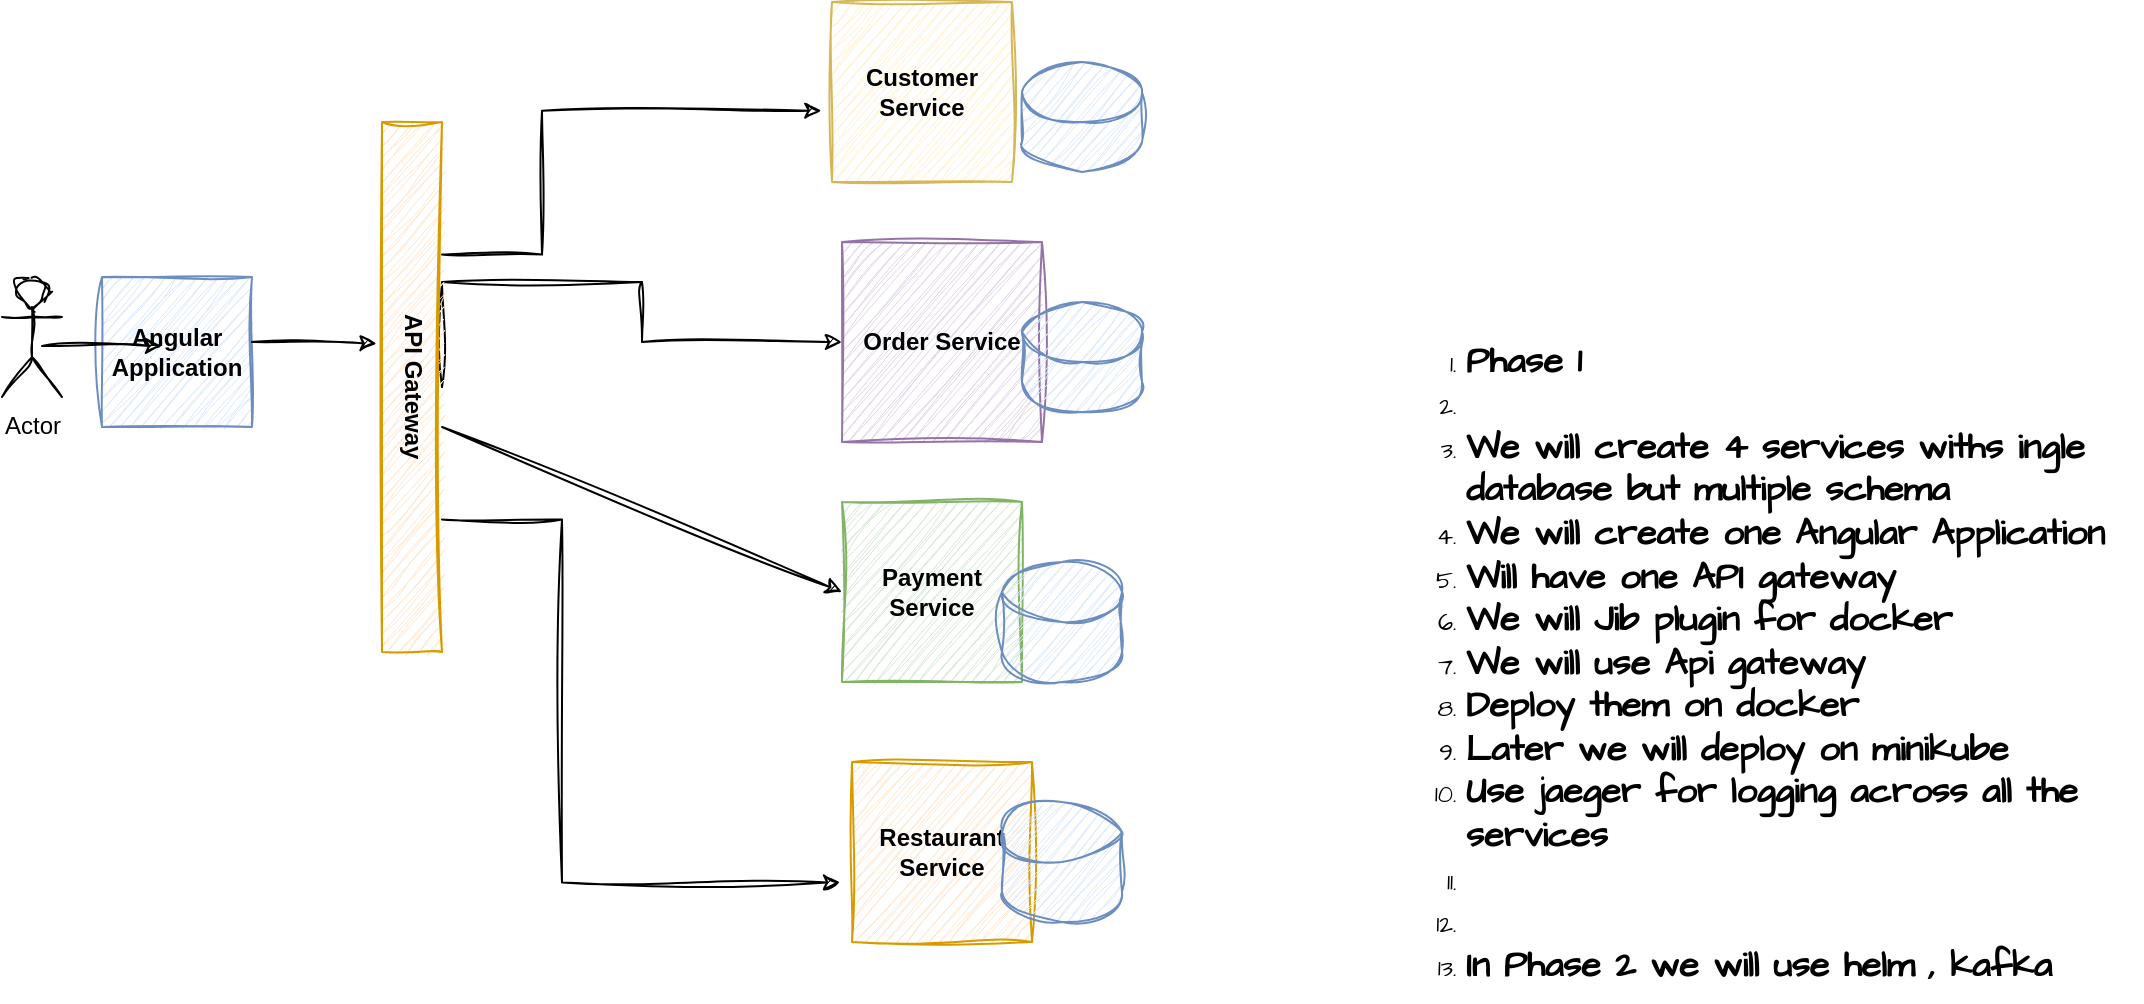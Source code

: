 <mxfile version="26.0.14">
  <diagram name="Page-1" id="fA_OEHiNrMLuiG46osYB">
    <mxGraphModel dx="1123" dy="667" grid="1" gridSize="10" guides="1" tooltips="1" connect="1" arrows="1" fold="1" page="1" pageScale="1" pageWidth="1100" pageHeight="850" math="0" shadow="0">
      <root>
        <mxCell id="0" />
        <mxCell id="1" parent="0" />
        <mxCell id="KeqSqboE2AJkqtp1KUuW-11" value="&lt;b&gt;Customer Service&lt;/b&gt;" style="whiteSpace=wrap;html=1;aspect=fixed;fillColor=#fff2cc;strokeColor=#d6b656;sketch=1;curveFitting=1;jiggle=2;" parent="1" vertex="1">
          <mxGeometry x="425" y="30" width="90" height="90" as="geometry" />
        </mxCell>
        <mxCell id="KeqSqboE2AJkqtp1KUuW-12" value="&lt;b&gt;Payment Service&lt;/b&gt;" style="whiteSpace=wrap;html=1;aspect=fixed;fillColor=#d5e8d4;strokeColor=#82b366;sketch=1;curveFitting=1;jiggle=2;" parent="1" vertex="1">
          <mxGeometry x="430" y="280" width="90" height="90" as="geometry" />
        </mxCell>
        <mxCell id="KeqSqboE2AJkqtp1KUuW-13" value="&lt;b&gt;Restaurant Service&lt;/b&gt;" style="whiteSpace=wrap;html=1;aspect=fixed;fillColor=#ffe6cc;strokeColor=#d79b00;sketch=1;curveFitting=1;jiggle=2;" parent="1" vertex="1">
          <mxGeometry x="435" y="410" width="90" height="90" as="geometry" />
        </mxCell>
        <mxCell id="KeqSqboE2AJkqtp1KUuW-14" value="&lt;b&gt;Order Service&lt;/b&gt;" style="whiteSpace=wrap;html=1;aspect=fixed;fillColor=#e1d5e7;strokeColor=#9673a6;sketch=1;curveFitting=1;jiggle=2;" parent="1" vertex="1">
          <mxGeometry x="430" y="150" width="100" height="100" as="geometry" />
        </mxCell>
        <mxCell id="KeqSqboE2AJkqtp1KUuW-27" value="" style="shape=cylinder3;whiteSpace=wrap;html=1;boundedLbl=1;backgroundOutline=1;size=15;fillColor=#dae8fc;strokeColor=#6c8ebf;sketch=1;curveFitting=1;jiggle=2;" parent="1" vertex="1">
          <mxGeometry x="520" y="180" width="60" height="55" as="geometry" />
        </mxCell>
        <mxCell id="KeqSqboE2AJkqtp1KUuW-28" value="" style="shape=cylinder3;whiteSpace=wrap;html=1;boundedLbl=1;backgroundOutline=1;size=15;fillColor=#dae8fc;strokeColor=#6c8ebf;sketch=1;curveFitting=1;jiggle=2;" parent="1" vertex="1">
          <mxGeometry x="510" y="430" width="60" height="60" as="geometry" />
        </mxCell>
        <mxCell id="KeqSqboE2AJkqtp1KUuW-29" value="" style="shape=cylinder3;whiteSpace=wrap;html=1;boundedLbl=1;backgroundOutline=1;size=15;fillColor=#dae8fc;strokeColor=#6c8ebf;fontStyle=1;sketch=1;curveFitting=1;jiggle=2;" parent="1" vertex="1">
          <mxGeometry x="510" y="310" width="60" height="60" as="geometry" />
        </mxCell>
        <mxCell id="KeqSqboE2AJkqtp1KUuW-33" value="&lt;div&gt;&lt;b&gt;&lt;br&gt;&lt;/b&gt;&lt;/div&gt;&lt;div&gt;&lt;b&gt;Angular Application&lt;/b&gt;&lt;/div&gt;&lt;div&gt;&lt;br&gt;&lt;/div&gt;" style="whiteSpace=wrap;html=1;aspect=fixed;fillColor=#dae8fc;strokeColor=#6c8ebf;sketch=1;curveFitting=1;jiggle=2;" parent="1" vertex="1">
          <mxGeometry x="60" y="167.5" width="75" height="75" as="geometry" />
        </mxCell>
        <mxCell id="KeqSqboE2AJkqtp1KUuW-36" value="Actor" style="shape=umlActor;verticalLabelPosition=bottom;verticalAlign=top;html=1;outlineConnect=0;sketch=1;curveFitting=1;jiggle=2;" parent="1" vertex="1">
          <mxGeometry x="10" y="167.5" width="30" height="60" as="geometry" />
        </mxCell>
        <mxCell id="KeqSqboE2AJkqtp1KUuW-37" value="" style="endArrow=classic;html=1;rounded=0;sketch=1;curveFitting=1;jiggle=2;" parent="1" edge="1">
          <mxGeometry width="50" height="50" relative="1" as="geometry">
            <mxPoint x="30" y="202" as="sourcePoint" />
            <mxPoint x="90" y="202" as="targetPoint" />
          </mxGeometry>
        </mxCell>
        <mxCell id="RYrgUamB4x9Vs3eIZklM-10" style="edgeStyle=orthogonalEdgeStyle;rounded=0;sketch=1;hachureGap=4;jiggle=2;curveFitting=1;orthogonalLoop=1;jettySize=auto;html=1;exitX=1;exitY=0.5;exitDx=0;exitDy=0;fontFamily=Architects Daughter;fontSource=https%3A%2F%2Ffonts.googleapis.com%2Fcss%3Ffamily%3DArchitects%2BDaughter;" edge="1" parent="1" source="KeqSqboE2AJkqtp1KUuW-39" target="KeqSqboE2AJkqtp1KUuW-14">
          <mxGeometry relative="1" as="geometry">
            <Array as="points">
              <mxPoint x="230" y="170" />
              <mxPoint x="330" y="170" />
              <mxPoint x="330" y="200" />
            </Array>
          </mxGeometry>
        </mxCell>
        <mxCell id="KeqSqboE2AJkqtp1KUuW-39" value="&lt;b&gt;API Gateway&lt;/b&gt;" style="rounded=0;whiteSpace=wrap;html=1;fillColor=#ffe6cc;strokeColor=#d79b00;textDirection=vertical-rl;sketch=1;curveFitting=1;jiggle=2;" parent="1" vertex="1">
          <mxGeometry x="200" y="90" width="30" height="265" as="geometry" />
        </mxCell>
        <mxCell id="KeqSqboE2AJkqtp1KUuW-48" value="" style="endArrow=classic;html=1;rounded=0;sketch=1;hachureGap=4;jiggle=2;curveFitting=1;fontFamily=Architects Daughter;fontSource=https%3A%2F%2Ffonts.googleapis.com%2Fcss%3Ffamily%3DArchitects%2BDaughter;entryX=-0.089;entryY=0.418;entryDx=0;entryDy=0;entryPerimeter=0;" parent="1" target="KeqSqboE2AJkqtp1KUuW-39" edge="1">
          <mxGeometry width="50" height="50" relative="1" as="geometry">
            <mxPoint x="135" y="200" as="sourcePoint" />
            <mxPoint x="185" y="150" as="targetPoint" />
          </mxGeometry>
        </mxCell>
        <mxCell id="RYrgUamB4x9Vs3eIZklM-2" value="" style="shape=cylinder3;whiteSpace=wrap;html=1;boundedLbl=1;backgroundOutline=1;size=15;fillColor=#dae8fc;strokeColor=#6c8ebf;sketch=1;curveFitting=1;jiggle=2;" vertex="1" parent="1">
          <mxGeometry x="520" y="60" width="60" height="55" as="geometry" />
        </mxCell>
        <mxCell id="RYrgUamB4x9Vs3eIZklM-7" style="edgeStyle=orthogonalEdgeStyle;rounded=0;sketch=1;hachureGap=4;jiggle=2;curveFitting=1;orthogonalLoop=1;jettySize=auto;html=1;exitX=1;exitY=0.25;exitDx=0;exitDy=0;entryX=-0.059;entryY=0.604;entryDx=0;entryDy=0;entryPerimeter=0;fontFamily=Architects Daughter;fontSource=https%3A%2F%2Ffonts.googleapis.com%2Fcss%3Ffamily%3DArchitects%2BDaughter;" edge="1" parent="1" source="KeqSqboE2AJkqtp1KUuW-39" target="KeqSqboE2AJkqtp1KUuW-11">
          <mxGeometry relative="1" as="geometry">
            <Array as="points">
              <mxPoint x="280" y="156" />
              <mxPoint x="280" y="84" />
            </Array>
          </mxGeometry>
        </mxCell>
        <mxCell id="RYrgUamB4x9Vs3eIZklM-13" style="edgeStyle=orthogonalEdgeStyle;rounded=0;sketch=1;hachureGap=4;jiggle=2;curveFitting=1;orthogonalLoop=1;jettySize=auto;html=1;exitX=1;exitY=0.75;exitDx=0;exitDy=0;entryX=-0.066;entryY=0.669;entryDx=0;entryDy=0;entryPerimeter=0;fontFamily=Architects Daughter;fontSource=https%3A%2F%2Ffonts.googleapis.com%2Fcss%3Ffamily%3DArchitects%2BDaughter;" edge="1" parent="1" source="KeqSqboE2AJkqtp1KUuW-39" target="KeqSqboE2AJkqtp1KUuW-13">
          <mxGeometry relative="1" as="geometry">
            <Array as="points">
              <mxPoint x="290" y="289" />
              <mxPoint x="290" y="470" />
            </Array>
          </mxGeometry>
        </mxCell>
        <mxCell id="RYrgUamB4x9Vs3eIZklM-15" value="" style="endArrow=classic;html=1;rounded=0;sketch=1;hachureGap=4;jiggle=2;curveFitting=1;fontFamily=Architects Daughter;fontSource=https%3A%2F%2Ffonts.googleapis.com%2Fcss%3Ffamily%3DArchitects%2BDaughter;entryX=0;entryY=0.5;entryDx=0;entryDy=0;" edge="1" parent="1" target="KeqSqboE2AJkqtp1KUuW-12">
          <mxGeometry width="50" height="50" relative="1" as="geometry">
            <mxPoint x="230" y="242.5" as="sourcePoint" />
            <mxPoint x="280" y="192.5" as="targetPoint" />
          </mxGeometry>
        </mxCell>
        <mxCell id="RYrgUamB4x9Vs3eIZklM-16" value="&lt;ol&gt;&lt;li&gt;&lt;b&gt;&lt;font style=&quot;font-size: 18px;&quot;&gt;Phase 1&amp;nbsp;&lt;/font&gt;&lt;/b&gt;&lt;/li&gt;&lt;li&gt;&lt;b style=&quot;background-color: transparent; color: light-dark(rgb(0, 0, 0), rgb(255, 255, 255));&quot;&gt;&lt;font style=&quot;font-size: 18px;&quot;&gt;&lt;br&gt;&lt;/font&gt;&lt;/b&gt;&lt;/li&gt;&lt;li&gt;&lt;b style=&quot;background-color: transparent; color: light-dark(rgb(0, 0, 0), rgb(255, 255, 255));&quot;&gt;&lt;font style=&quot;font-size: 18px;&quot;&gt;We will create 4 services withs ingle database but multiple schema&lt;/font&gt;&lt;/b&gt;&lt;/li&gt;&lt;li&gt;&lt;b&gt;&lt;font style=&quot;font-size: 18px;&quot;&gt;We will create one Angular Application&lt;/font&gt;&lt;/b&gt;&lt;/li&gt;&lt;li&gt;&lt;b&gt;&lt;font style=&quot;font-size: 18px;&quot;&gt;Will have one API gateway&amp;nbsp;&lt;/font&gt;&lt;/b&gt;&lt;/li&gt;&lt;li&gt;&lt;b&gt;&lt;font style=&quot;font-size: 18px;&quot;&gt;We will Jib plugin for docker&lt;/font&gt;&lt;/b&gt;&lt;/li&gt;&lt;li&gt;&lt;b&gt;&lt;font style=&quot;font-size: 18px;&quot;&gt;We will use Api gateway&lt;/font&gt;&lt;/b&gt;&lt;/li&gt;&lt;li&gt;&lt;span style=&quot;font-size: 18px;&quot;&gt;&lt;b&gt;Deploy them on docker&lt;/b&gt;&lt;/span&gt;&lt;/li&gt;&lt;li&gt;&lt;b style=&quot;font-size: 18px; background-color: transparent; color: light-dark(rgb(0, 0, 0), rgb(255, 255, 255));&quot;&gt;Later we will deploy on minikube&lt;/b&gt;&lt;/li&gt;&lt;li&gt;&lt;b style=&quot;font-size: 18px; background-color: transparent; color: light-dark(rgb(0, 0, 0), rgb(255, 255, 255));&quot;&gt;Use jaeger for logging across all the services&lt;/b&gt;&lt;/li&gt;&lt;li&gt;&lt;b style=&quot;font-size: 18px; background-color: transparent; color: light-dark(rgb(0, 0, 0), rgb(255, 255, 255));&quot;&gt;&lt;br&gt;&lt;/b&gt;&lt;/li&gt;&lt;li&gt;&lt;b style=&quot;font-size: 18px; background-color: transparent; color: light-dark(rgb(0, 0, 0), rgb(255, 255, 255));&quot;&gt;&lt;br&gt;&lt;/b&gt;&lt;/li&gt;&lt;li&gt;&lt;b style=&quot;font-size: 18px; background-color: transparent; color: light-dark(rgb(0, 0, 0), rgb(255, 255, 255));&quot;&gt;In Phase 2 we will use helm , kafka&lt;/b&gt;&lt;/li&gt;&lt;/ol&gt;" style="text;html=1;align=left;verticalAlign=middle;whiteSpace=wrap;rounded=0;fontFamily=Architects Daughter;fontSource=https%3A%2F%2Ffonts.googleapis.com%2Fcss%3Ffamily%3DArchitects%2BDaughter;" vertex="1" parent="1">
          <mxGeometry x="700" y="190" width="380" height="340" as="geometry" />
        </mxCell>
      </root>
    </mxGraphModel>
  </diagram>
</mxfile>
